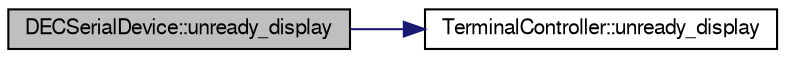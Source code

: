 digraph G
{
  edge [fontname="FreeSans",fontsize="10",labelfontname="FreeSans",labelfontsize="10"];
  node [fontname="FreeSans",fontsize="10",shape=record];
  rankdir=LR;
  Node1 [label="DECSerialDevice::unready_display",height=0.2,width=0.4,color="black", fillcolor="grey75", style="filled" fontcolor="black"];
  Node1 -> Node2 [color="midnightblue",fontsize="10",style="solid"];
  Node2 [label="TerminalController::unready_display",height=0.2,width=0.4,color="black", fillcolor="white", style="filled",URL="$classTerminalController.html#acf0314b08dad27cfe57bf374cecbc5a3"];
}

